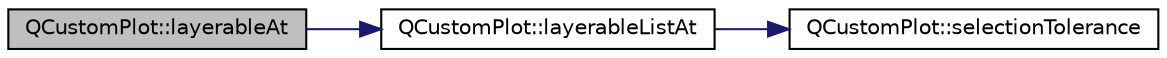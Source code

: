 digraph "QCustomPlot::layerableAt"
{
  edge [fontname="Helvetica",fontsize="10",labelfontname="Helvetica",labelfontsize="10"];
  node [fontname="Helvetica",fontsize="10",shape=record];
  rankdir="LR";
  Node461 [label="QCustomPlot::layerableAt",height=0.2,width=0.4,color="black", fillcolor="grey75", style="filled", fontcolor="black"];
  Node461 -> Node462 [color="midnightblue",fontsize="10",style="solid",fontname="Helvetica"];
  Node462 [label="QCustomPlot::layerableListAt",height=0.2,width=0.4,color="black", fillcolor="white", style="filled",URL="$class_q_custom_plot.html#ac9048589e78e7959d27a2c48c253e159"];
  Node462 -> Node463 [color="midnightblue",fontsize="10",style="solid",fontname="Helvetica"];
  Node463 [label="QCustomPlot::selectionTolerance",height=0.2,width=0.4,color="black", fillcolor="white", style="filled",URL="$class_q_custom_plot.html#a5441d11013afeaf4b8f2ea06e8624a25"];
}

